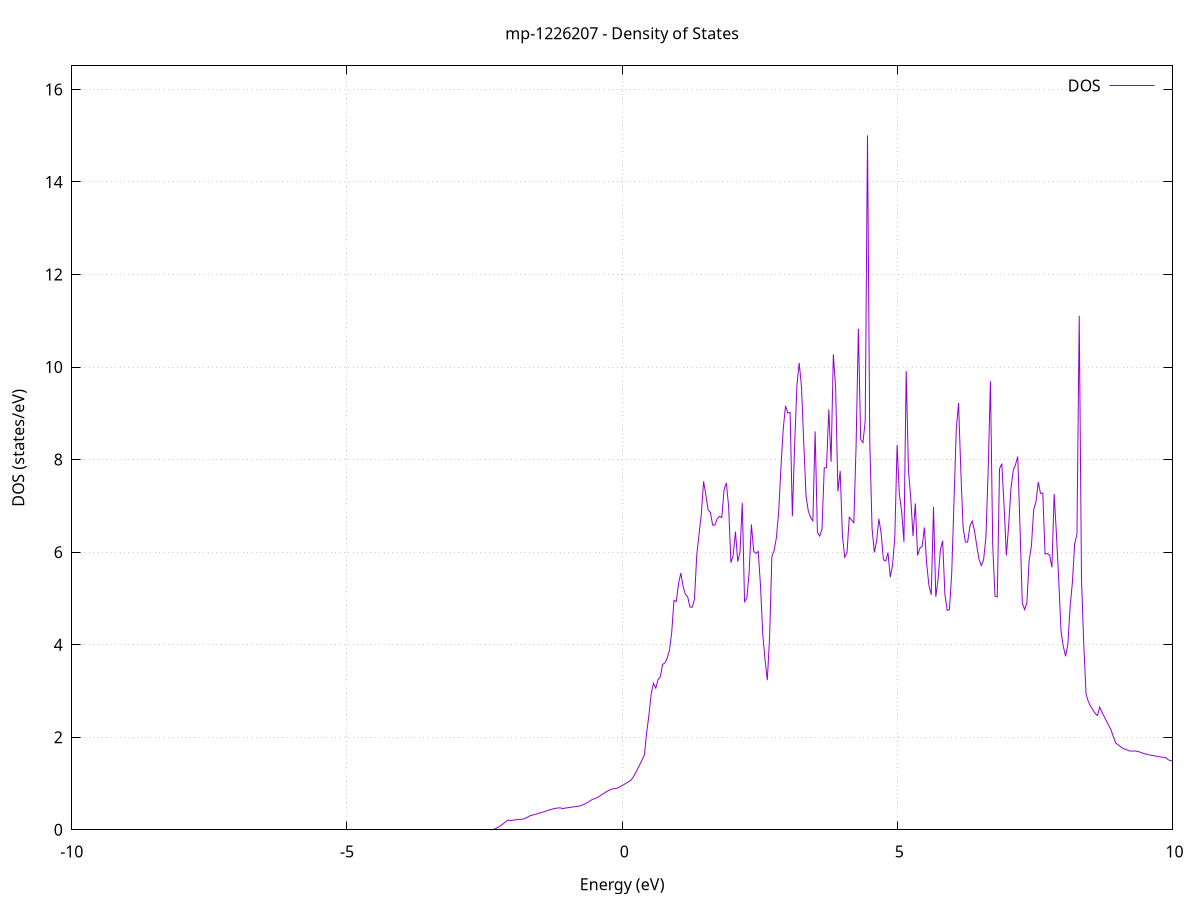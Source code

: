 set title 'mp-1226207 - Density of States'
set xlabel 'Energy (eV)'
set ylabel 'DOS (states/eV)'
set grid
set xrange [-10:10]
set yrange [0:16.508]
set xzeroaxis lt -1
set terminal png size 800,600
set output 'mp-1226207_dos_gnuplot.png'
plot '-' using 1:2 with lines title 'DOS'
-39.887400 0.000000
-39.846000 0.000000
-39.804600 0.000000
-39.763200 0.000000
-39.721900 0.000000
-39.680500 0.000000
-39.639100 0.000000
-39.597800 0.000000
-39.556400 0.000000
-39.515000 0.000000
-39.473700 0.000000
-39.432300 0.000000
-39.390900 0.000000
-39.349600 0.000000
-39.308200 0.000000
-39.266800 0.000000
-39.225500 0.000000
-39.184100 0.000000
-39.142700 0.000000
-39.101400 0.000000
-39.060000 0.000000
-39.018600 0.000000
-38.977300 0.000000
-38.935900 0.000000
-38.894500 0.000000
-38.853200 0.000000
-38.811800 0.000000
-38.770400 0.000000
-38.729100 0.000000
-38.687700 0.000000
-38.646300 0.000000
-38.605000 0.000000
-38.563600 0.000000
-38.522200 0.000000
-38.480900 0.000000
-38.439500 0.000000
-38.398100 0.000000
-38.356800 0.000000
-38.315400 0.000000
-38.274000 0.000000
-38.232700 0.000000
-38.191300 0.000000
-38.149900 0.000000
-38.108600 0.000000
-38.067200 0.000000
-38.025800 0.000000
-37.984500 0.000000
-37.943100 0.000000
-37.901700 0.000000
-37.860400 0.000000
-37.819000 0.000000
-37.777600 0.000000
-37.736300 0.000000
-37.694900 0.000000
-37.653500 0.000000
-37.612200 0.000000
-37.570800 0.000000
-37.529400 0.000000
-37.488100 0.000000
-37.446700 0.000000
-37.405300 0.000000
-37.364000 0.000000
-37.322600 0.000000
-37.281200 0.000000
-37.239900 0.000000
-37.198500 0.000000
-37.157100 0.000000
-37.115800 0.000000
-37.074400 0.000000
-37.033000 0.000000
-36.991700 0.000000
-36.950300 0.000000
-36.908900 0.000000
-36.867600 0.000000
-36.826200 0.000000
-36.784800 0.000000
-36.743500 0.000000
-36.702100 0.000000
-36.660700 0.000000
-36.619400 0.000000
-36.578000 0.000000
-36.536600 0.000000
-36.495300 0.000000
-36.453900 0.000000
-36.412500 0.000000
-36.371200 0.000000
-36.329800 0.000000
-36.288400 0.000000
-36.247100 0.000000
-36.205700 0.000000
-36.164300 0.000000
-36.122900 64.830500
-36.081600 61.146900
-36.040200 7.368800
-35.998800 8.934100
-35.957500 10.739800
-35.916100 20.530800
-35.874700 15.190400
-35.833400 2.715800
-35.792000 0.000000
-35.750600 0.000000
-35.709300 0.000000
-35.667900 0.000000
-35.626500 0.000000
-35.585200 0.000000
-35.543800 0.000000
-35.502400 0.000000
-35.461100 0.000000
-35.419700 0.000000
-35.378300 0.000000
-35.337000 0.000000
-35.295600 0.000000
-35.254200 0.000000
-35.212900 0.000000
-35.171500 0.000000
-35.130100 0.000000
-35.088800 0.000000
-35.047400 0.000000
-35.006000 0.000000
-34.964700 0.000000
-34.923300 0.000000
-34.881900 0.000000
-34.840600 0.000000
-34.799200 0.000000
-34.757800 0.000000
-34.716500 0.000000
-34.675100 0.000000
-34.633700 0.000000
-34.592400 0.000000
-34.551000 0.000000
-34.509600 0.000000
-34.468300 0.000000
-34.426900 0.000000
-34.385500 0.000000
-34.344200 0.000000
-34.302800 0.000000
-34.261400 0.000000
-34.220100 0.000000
-34.178700 0.000000
-34.137300 0.000000
-34.096000 0.000000
-34.054600 0.000000
-34.013200 0.000000
-33.971900 0.000000
-33.930500 0.000000
-33.889100 0.000000
-33.847800 0.000000
-33.806400 0.000000
-33.765000 0.000000
-33.723700 0.000000
-33.682300 0.000000
-33.640900 0.000000
-33.599600 0.000000
-33.558200 0.000000
-33.516800 0.000000
-33.475500 0.000000
-33.434100 0.000000
-33.392700 0.000000
-33.351400 0.000000
-33.310000 0.000000
-33.268600 0.000000
-33.227300 0.000000
-33.185900 0.000000
-33.144500 0.000000
-33.103200 0.000000
-33.061800 0.000000
-33.020400 0.000000
-32.979100 0.000000
-32.937700 0.000000
-32.896300 0.000000
-32.855000 0.000000
-32.813600 0.000000
-32.772200 0.000000
-32.730900 0.000000
-32.689500 0.000000
-32.648100 0.000000
-32.606800 0.000000
-32.565400 0.000000
-32.524000 0.000000
-32.482600 0.000000
-32.441300 0.000000
-32.399900 0.000000
-32.358500 0.000000
-32.317200 0.000000
-32.275800 0.000000
-32.234400 0.000000
-32.193100 0.000000
-32.151700 0.000000
-32.110300 0.000000
-32.069000 0.000000
-32.027600 0.000000
-31.986200 0.000000
-31.944900 0.000000
-31.903500 0.000000
-31.862100 0.000000
-31.820800 0.000000
-31.779400 0.000000
-31.738000 0.000000
-31.696700 0.000000
-31.655300 0.000000
-31.613900 0.000000
-31.572600 0.000000
-31.531200 0.000000
-31.489800 0.000000
-31.448500 0.000000
-31.407100 0.000000
-31.365700 0.000000
-31.324400 0.000000
-31.283000 0.000000
-31.241600 0.000000
-31.200300 0.000000
-31.158900 0.000000
-31.117500 0.000000
-31.076200 0.000000
-31.034800 0.000000
-30.993400 0.000000
-30.952100 0.000000
-30.910700 0.000000
-30.869300 0.000000
-30.828000 0.000000
-30.786600 0.000000
-30.745200 0.000000
-30.703900 0.000000
-30.662500 0.000000
-30.621100 0.000000
-30.579800 0.000000
-30.538400 0.000000
-30.497000 0.000000
-30.455700 0.000000
-30.414300 0.000000
-30.372900 0.000000
-30.331600 0.000000
-30.290200 0.000000
-30.248800 0.000000
-30.207500 0.000000
-30.166100 0.000000
-30.124700 0.000000
-30.083400 0.000000
-30.042000 0.000000
-30.000600 0.000000
-29.959300 0.000000
-29.917900 0.000000
-29.876500 0.000000
-29.835200 0.000000
-29.793800 0.000000
-29.752400 0.000000
-29.711100 0.000000
-29.669700 0.000000
-29.628300 0.000000
-29.587000 0.000000
-29.545600 0.000000
-29.504200 0.000000
-29.462900 0.000000
-29.421500 0.000000
-29.380100 0.000000
-29.338800 0.000000
-29.297400 0.000000
-29.256000 0.000000
-29.214700 0.000000
-29.173300 0.000000
-29.131900 0.000000
-29.090600 0.000000
-29.049200 0.000000
-29.007800 0.000000
-28.966500 0.000000
-28.925100 0.000000
-28.883700 0.000000
-28.842300 0.000000
-28.801000 0.000000
-28.759600 0.000000
-28.718200 0.000000
-28.676900 0.000000
-28.635500 0.000000
-28.594100 0.000000
-28.552800 0.000000
-28.511400 0.000000
-28.470000 0.000000
-28.428700 0.000000
-28.387300 0.000000
-28.345900 0.000000
-28.304600 0.000000
-28.263200 0.000000
-28.221800 0.000000
-28.180500 0.000000
-28.139100 0.000000
-28.097700 0.000000
-28.056400 0.000000
-28.015000 0.000000
-27.973600 0.000000
-27.932300 0.000000
-27.890900 0.000000
-27.849500 0.000000
-27.808200 0.000000
-27.766800 0.000000
-27.725400 0.000000
-27.684100 0.000000
-27.642700 0.000000
-27.601300 0.000000
-27.560000 0.000000
-27.518600 0.000000
-27.477200 0.000000
-27.435900 0.000000
-27.394500 0.000000
-27.353100 0.000000
-27.311800 0.000000
-27.270400 0.000000
-27.229000 0.000000
-27.187700 0.000000
-27.146300 0.000000
-27.104900 0.000000
-27.063600 0.000000
-27.022200 0.000000
-26.980800 0.000000
-26.939500 0.000000
-26.898100 0.000000
-26.856700 0.000000
-26.815400 0.000000
-26.774000 0.000000
-26.732600 0.000000
-26.691300 0.000000
-26.649900 0.000000
-26.608500 0.000000
-26.567200 0.000000
-26.525800 0.000000
-26.484400 0.000000
-26.443100 0.000000
-26.401700 0.000000
-26.360300 0.000000
-26.319000 0.000000
-26.277600 0.000000
-26.236200 0.000000
-26.194900 0.000000
-26.153500 0.000000
-26.112100 0.000000
-26.070800 0.000000
-26.029400 0.000000
-25.988000 0.000000
-25.946700 0.000000
-25.905300 0.000000
-25.863900 0.000000
-25.822600 0.000000
-25.781200 0.000000
-25.739800 0.000000
-25.698500 0.000000
-25.657100 0.000000
-25.615700 0.000000
-25.574400 0.000000
-25.533000 0.000000
-25.491600 0.000000
-25.450300 0.000000
-25.408900 0.000000
-25.367500 0.000000
-25.326100 0.000000
-25.284800 0.000000
-25.243400 0.000000
-25.202000 0.000000
-25.160700 0.000000
-25.119300 0.000000
-25.077900 0.000000
-25.036600 0.000000
-24.995200 0.000000
-24.953800 0.000000
-24.912500 0.000000
-24.871100 0.000000
-24.829700 0.000000
-24.788400 0.000000
-24.747000 0.000000
-24.705600 0.000000
-24.664300 0.000000
-24.622900 0.000000
-24.581500 0.000000
-24.540200 0.000000
-24.498800 0.000000
-24.457400 0.000000
-24.416100 0.000000
-24.374700 0.000000
-24.333300 0.000000
-24.292000 0.000000
-24.250600 0.000000
-24.209200 0.000000
-24.167900 0.000000
-24.126500 0.000000
-24.085100 0.000000
-24.043800 0.000000
-24.002400 0.000000
-23.961000 0.000000
-23.919700 0.000000
-23.878300 0.000000
-23.836900 0.000000
-23.795600 0.000000
-23.754200 0.000000
-23.712800 0.000000
-23.671500 0.000000
-23.630100 0.000000
-23.588700 0.000000
-23.547400 0.000000
-23.506000 0.000000
-23.464600 0.000000
-23.423300 0.000000
-23.381900 0.000000
-23.340500 0.000000
-23.299200 0.000000
-23.257800 0.000000
-23.216400 0.000000
-23.175100 0.000000
-23.133700 0.000000
-23.092300 0.000000
-23.051000 0.000000
-23.009600 0.000000
-22.968200 0.000000
-22.926900 0.000000
-22.885500 0.000000
-22.844100 0.000000
-22.802800 0.000000
-22.761400 0.000000
-22.720000 0.000000
-22.678700 0.000000
-22.637300 0.000000
-22.595900 0.000000
-22.554600 0.000000
-22.513200 0.000000
-22.471800 0.000000
-22.430500 0.000000
-22.389100 0.000000
-22.347700 0.000000
-22.306400 0.000000
-22.265000 0.000000
-22.223600 0.000000
-22.182300 0.000000
-22.140900 0.000000
-22.099500 0.000000
-22.058200 0.000000
-22.016800 0.000000
-21.975400 0.000000
-21.934100 0.000000
-21.892700 0.000000
-21.851300 0.000000
-21.810000 0.000000
-21.768600 0.000000
-21.727200 0.000000
-21.685800 0.000000
-21.644500 0.000000
-21.603100 0.000000
-21.561700 0.000000
-21.520400 0.000000
-21.479000 0.000000
-21.437600 0.000000
-21.396300 0.000000
-21.354900 0.000000
-21.313500 0.000000
-21.272200 0.000000
-21.230800 0.000000
-21.189400 0.000000
-21.148100 0.000000
-21.106700 0.000000
-21.065300 0.000000
-21.024000 0.000000
-20.982600 0.000000
-20.941200 0.000000
-20.899900 0.000000
-20.858500 0.000000
-20.817100 0.000000
-20.775800 0.000000
-20.734400 0.000000
-20.693000 0.000000
-20.651700 0.000000
-20.610300 0.000000
-20.568900 0.000000
-20.527600 0.000000
-20.486200 0.000000
-20.444800 0.000000
-20.403500 0.000000
-20.362100 0.000000
-20.320700 0.000000
-20.279400 0.000000
-20.238000 0.000000
-20.196600 0.000000
-20.155300 0.000000
-20.113900 0.000000
-20.072500 0.000000
-20.031200 0.000000
-19.989800 0.000000
-19.948400 0.000000
-19.907100 0.000000
-19.865700 0.000000
-19.824300 0.000000
-19.783000 0.000000
-19.741600 0.000000
-19.700200 0.000000
-19.658900 0.000000
-19.617500 0.000000
-19.576100 0.000000
-19.534800 0.000000
-19.493400 0.000000
-19.452000 0.000000
-19.410700 0.000000
-19.369300 0.000000
-19.327900 0.000000
-19.286600 0.000000
-19.245200 0.000000
-19.203800 0.000000
-19.162500 0.000000
-19.121100 0.000000
-19.079700 0.000000
-19.038400 0.000000
-18.997000 0.000000
-18.955600 0.000000
-18.914300 0.000000
-18.872900 0.000000
-18.831500 0.000000
-18.790200 0.000000
-18.748800 0.000000
-18.707400 0.000000
-18.666100 0.000000
-18.624700 0.000000
-18.583300 0.000000
-18.542000 0.000000
-18.500600 0.000000
-18.459200 0.000000
-18.417900 0.000000
-18.376500 0.000000
-18.335100 0.000000
-18.293800 0.000000
-18.252400 0.000000
-18.211000 0.000000
-18.169700 0.000000
-18.128300 0.000000
-18.086900 0.000000
-18.045500 0.000000
-18.004200 0.000000
-17.962800 0.000000
-17.921400 0.000000
-17.880100 0.000000
-17.838700 0.000000
-17.797300 0.000000
-17.756000 0.000000
-17.714600 0.000000
-17.673200 0.000000
-17.631900 0.000000
-17.590500 0.000000
-17.549100 0.000000
-17.507800 0.000000
-17.466400 0.000000
-17.425000 0.000000
-17.383700 0.000000
-17.342300 0.000000
-17.300900 0.000000
-17.259600 0.000000
-17.218200 0.000000
-17.176800 0.000000
-17.135500 0.000000
-17.094100 0.000000
-17.052700 0.000000
-17.011400 0.000000
-16.970000 0.000000
-16.928600 0.000000
-16.887300 0.000000
-16.845900 0.000000
-16.804500 0.000000
-16.763200 0.000000
-16.721800 0.000000
-16.680400 0.000000
-16.639100 0.000000
-16.597700 0.000000
-16.556300 0.000000
-16.515000 0.000000
-16.473600 0.000000
-16.432200 0.000000
-16.390900 0.000000
-16.349500 0.000000
-16.308100 0.000000
-16.266800 0.000000
-16.225400 0.000000
-16.184000 0.000000
-16.142700 0.000000
-16.101300 0.000000
-16.059900 0.000000
-16.018600 0.000000
-15.977200 0.000000
-15.935800 0.000000
-15.894500 0.000000
-15.853100 0.000000
-15.811700 0.000000
-15.770400 0.000000
-15.729000 0.000000
-15.687600 0.000000
-15.646300 0.000000
-15.604900 0.000000
-15.563500 0.000000
-15.522200 0.000000
-15.480800 0.000000
-15.439400 0.000000
-15.398100 0.000000
-15.356700 0.000000
-15.315300 0.000000
-15.274000 0.000000
-15.232600 0.000000
-15.191200 0.000000
-15.149900 0.000000
-15.108500 0.000000
-15.067100 0.000000
-15.025800 0.000000
-14.984400 0.000000
-14.943000 0.000000
-14.901700 0.000000
-14.860300 0.000000
-14.818900 0.000000
-14.777600 0.000000
-14.736200 0.000000
-14.694800 0.000000
-14.653500 0.000000
-14.612100 0.000000
-14.570700 0.000000
-14.529400 0.000000
-14.488000 0.000000
-14.446600 0.000000
-14.405200 0.000000
-14.363900 0.000000
-14.322500 0.000000
-14.281100 0.000000
-14.239800 0.000000
-14.198400 0.000000
-14.157000 0.000000
-14.115700 0.000000
-14.074300 0.000000
-14.032900 0.000000
-13.991600 0.000000
-13.950200 0.000000
-13.908800 0.000000
-13.867500 0.000000
-13.826100 0.000000
-13.784700 0.000000
-13.743400 0.000000
-13.702000 0.000000
-13.660600 0.000000
-13.619300 0.000000
-13.577900 0.000000
-13.536500 0.000000
-13.495200 0.000000
-13.453800 0.000000
-13.412400 0.000000
-13.371100 0.000000
-13.329700 0.000000
-13.288300 0.000000
-13.247000 0.000000
-13.205600 0.000000
-13.164200 0.000000
-13.122900 0.000000
-13.081500 0.000000
-13.040100 0.000000
-12.998800 0.000000
-12.957400 0.000000
-12.916000 0.000000
-12.874700 0.000000
-12.833300 0.000000
-12.791900 0.000000
-12.750600 0.000000
-12.709200 0.000000
-12.667800 0.000000
-12.626500 0.000000
-12.585100 0.000000
-12.543700 0.000000
-12.502400 0.000000
-12.461000 0.000000
-12.419600 0.000000
-12.378300 0.000000
-12.336900 0.000000
-12.295500 0.000000
-12.254200 0.000000
-12.212800 0.000000
-12.171400 0.000000
-12.130100 0.000000
-12.088700 0.000000
-12.047300 0.000000
-12.006000 0.000000
-11.964600 0.000000
-11.923200 0.000000
-11.881900 0.000000
-11.840500 0.000000
-11.799100 0.000000
-11.757800 0.000000
-11.716400 0.000000
-11.675000 0.000000
-11.633700 0.000000
-11.592300 0.000000
-11.550900 0.000000
-11.509600 0.000000
-11.468200 0.000000
-11.426800 0.000000
-11.385500 0.000000
-11.344100 0.000000
-11.302700 0.000000
-11.261400 0.000000
-11.220000 0.000000
-11.178600 0.000000
-11.137300 0.000000
-11.095900 0.000000
-11.054500 0.000000
-11.013200 0.000000
-10.971800 0.000000
-10.930400 0.000000
-10.889100 0.000000
-10.847700 0.000000
-10.806300 0.000000
-10.764900 0.000000
-10.723600 0.000000
-10.682200 0.000000
-10.640800 0.000000
-10.599500 0.000000
-10.558100 0.000000
-10.516700 0.000000
-10.475400 0.000000
-10.434000 0.000000
-10.392600 0.000000
-10.351300 0.000000
-10.309900 0.000000
-10.268500 0.000000
-10.227200 0.000000
-10.185800 0.000000
-10.144400 0.000000
-10.103100 0.000000
-10.061700 0.000000
-10.020300 0.000000
-9.979000 0.000000
-9.937600 0.000000
-9.896200 0.000000
-9.854900 0.000000
-9.813500 0.000000
-9.772100 0.000000
-9.730800 0.000000
-9.689400 0.000000
-9.648000 0.000000
-9.606700 0.000000
-9.565300 0.000000
-9.523900 0.000000
-9.482600 0.000000
-9.441200 0.000000
-9.399800 0.000000
-9.358500 0.000000
-9.317100 0.000000
-9.275700 0.000000
-9.234400 0.000000
-9.193000 0.000000
-9.151600 0.000000
-9.110300 0.000000
-9.068900 0.000000
-9.027500 0.000000
-8.986200 0.000000
-8.944800 0.000000
-8.903400 0.000000
-8.862100 0.000000
-8.820700 0.000000
-8.779300 0.000000
-8.738000 0.000000
-8.696600 0.000000
-8.655200 0.000000
-8.613900 0.000000
-8.572500 0.000000
-8.531100 0.000000
-8.489800 0.000000
-8.448400 0.000000
-8.407000 0.000000
-8.365700 0.000000
-8.324300 0.000000
-8.282900 0.000000
-8.241600 0.000000
-8.200200 0.000000
-8.158800 0.000000
-8.117500 0.000000
-8.076100 0.000000
-8.034700 0.000000
-7.993400 0.000000
-7.952000 0.000000
-7.910600 0.000000
-7.869300 0.000000
-7.827900 0.000000
-7.786500 0.000000
-7.745200 0.000000
-7.703800 0.000000
-7.662400 0.000000
-7.621100 0.000000
-7.579700 0.000000
-7.538300 0.000000
-7.497000 0.000000
-7.455600 0.000000
-7.414200 0.000000
-7.372900 0.000000
-7.331500 0.000000
-7.290100 0.000000
-7.248700 0.000000
-7.207400 0.000000
-7.166000 0.000000
-7.124600 0.000000
-7.083300 0.000000
-7.041900 0.000000
-7.000500 0.000000
-6.959200 0.000000
-6.917800 0.000000
-6.876400 0.000000
-6.835100 0.000000
-6.793700 0.000000
-6.752300 0.000000
-6.711000 0.000000
-6.669600 0.000000
-6.628200 0.000000
-6.586900 0.000000
-6.545500 0.000000
-6.504100 0.000000
-6.462800 0.000000
-6.421400 0.000000
-6.380000 0.000000
-6.338700 0.000000
-6.297300 0.000000
-6.255900 0.000000
-6.214600 0.000000
-6.173200 0.000000
-6.131800 0.000000
-6.090500 0.000000
-6.049100 0.000000
-6.007700 0.000000
-5.966400 0.000000
-5.925000 0.000000
-5.883600 0.000000
-5.842300 0.000000
-5.800900 0.000000
-5.759500 0.000000
-5.718200 0.000000
-5.676800 0.000000
-5.635400 0.000000
-5.594100 0.000000
-5.552700 0.000000
-5.511300 0.000000
-5.470000 0.000000
-5.428600 0.000000
-5.387200 0.000000
-5.345900 0.000000
-5.304500 0.000000
-5.263100 0.000000
-5.221800 0.000000
-5.180400 0.000000
-5.139000 0.000000
-5.097700 0.000000
-5.056300 0.000000
-5.014900 0.000000
-4.973600 0.000000
-4.932200 0.000000
-4.890800 0.000000
-4.849500 0.000000
-4.808100 0.000000
-4.766700 0.000000
-4.725400 0.000000
-4.684000 0.000000
-4.642600 0.000000
-4.601300 0.000000
-4.559900 0.000000
-4.518500 0.000000
-4.477200 0.000000
-4.435800 0.000000
-4.394400 0.000000
-4.353100 0.000000
-4.311700 0.000000
-4.270300 0.000000
-4.229000 0.000000
-4.187600 0.000000
-4.146200 0.000000
-4.104900 0.000000
-4.063500 0.000000
-4.022100 0.000000
-3.980800 0.000000
-3.939400 0.000000
-3.898000 0.000000
-3.856700 0.000000
-3.815300 0.000000
-3.773900 0.000000
-3.732600 0.000000
-3.691200 0.000000
-3.649800 0.000000
-3.608400 0.000000
-3.567100 0.000000
-3.525700 0.000000
-3.484300 0.000000
-3.443000 0.000000
-3.401600 0.000000
-3.360200 0.000000
-3.318900 0.000000
-3.277500 0.000000
-3.236100 0.000000
-3.194800 0.000000
-3.153400 0.000000
-3.112000 0.000000
-3.070700 0.000000
-3.029300 0.000000
-2.987900 0.000000
-2.946600 0.000000
-2.905200 0.000000
-2.863800 0.000000
-2.822500 0.000000
-2.781100 0.000000
-2.739700 0.000000
-2.698400 0.000000
-2.657000 0.000000
-2.615600 0.000000
-2.574300 0.000000
-2.532900 0.000000
-2.491500 0.000000
-2.450200 0.000000
-2.408800 0.000000
-2.367400 0.000400
-2.326100 0.013100
-2.284700 0.034200
-2.243300 0.061400
-2.202000 0.093400
-2.160600 0.130000
-2.119200 0.171000
-2.077900 0.207800
-2.036500 0.199600
-1.995100 0.205800
-1.953800 0.211700
-1.912400 0.217500
-1.871000 0.226000
-1.829700 0.227500
-1.788300 0.235500
-1.746900 0.256900
-1.705600 0.280700
-1.664200 0.306900
-1.622800 0.318500
-1.581500 0.331200
-1.540100 0.346700
-1.498700 0.362300
-1.457400 0.376700
-1.416000 0.391000
-1.374600 0.407500
-1.333300 0.425500
-1.291900 0.440500
-1.250500 0.452300
-1.209200 0.463100
-1.167800 0.470900
-1.126400 0.473900
-1.085100 0.459300
-1.043700 0.466500
-1.002300 0.474100
-0.961000 0.481500
-0.919600 0.488600
-0.878200 0.495200
-0.836900 0.501800
-0.795500 0.508700
-0.754100 0.521400
-0.712800 0.540400
-0.671400 0.563200
-0.630000 0.589500
-0.588700 0.619200
-0.547300 0.651700
-0.505900 0.672200
-0.464600 0.690600
-0.423200 0.716100
-0.381800 0.749600
-0.340500 0.781600
-0.299100 0.813100
-0.257700 0.841600
-0.216400 0.866100
-0.175000 0.883900
-0.133600 0.888500
-0.092300 0.897500
-0.050900 0.922200
-0.009500 0.949300
0.031900 0.977700
0.073200 1.006700
0.114600 1.036700
0.156000 1.069200
0.197300 1.130600
0.238700 1.220700
0.280100 1.313900
0.321400 1.412100
0.362800 1.510600
0.404200 1.619900
0.445500 2.095200
0.486900 2.481400
0.528300 2.940600
0.569600 3.163900
0.611000 3.060000
0.652400 3.245500
0.693700 3.305500
0.735100 3.573700
0.776500 3.604400
0.817800 3.709000
0.859200 3.873000
0.900600 4.264100
0.941900 4.958700
0.983300 4.932200
1.024700 5.316800
1.066000 5.547000
1.107400 5.259400
1.148800 5.086900
1.190100 5.038400
1.231500 4.814200
1.272900 4.809800
1.314200 4.981300
1.355600 5.936000
1.397000 6.383200
1.438300 6.818400
1.479700 7.529400
1.521100 7.234800
1.562400 6.914300
1.603800 6.857000
1.645200 6.582800
1.686500 6.585400
1.727900 6.720600
1.769300 6.775000
1.810600 6.746600
1.852000 7.352100
1.893400 7.494300
1.934700 6.990900
1.976100 5.773900
2.017500 5.927400
2.058800 6.442900
2.100200 5.795600
2.141600 6.000300
2.182900 7.064100
2.224300 4.932300
2.265700 5.007000
2.307000 5.548100
2.348400 6.600300
2.389800 6.019900
2.431100 5.972100
2.472500 6.015100
2.513900 5.275700
2.555200 4.220100
2.596600 3.673100
2.638000 3.233300
2.679300 4.168600
2.720700 5.904400
2.762100 6.037200
2.803400 6.319400
2.844800 6.872000
2.886200 7.843200
2.927500 8.669500
2.968900 9.158000
3.010300 9.007900
3.051600 9.018300
3.093000 6.773900
3.134400 8.322600
3.175700 9.607100
3.217100 10.089500
3.258500 9.575500
3.299800 8.365500
3.341200 7.219100
3.382600 6.886600
3.423900 6.752700
3.465300 6.676000
3.506700 8.608700
3.548000 6.424800
3.589400 6.347100
3.630800 6.490100
3.672200 7.817800
3.713500 7.828400
3.754900 9.082600
3.796300 7.951900
3.837600 10.275000
3.879000 9.557400
3.920400 7.314000
3.961700 7.754400
4.003100 6.347100
4.044500 5.891300
4.085800 5.984100
4.127200 6.754700
4.168600 6.696600
4.209900 6.634900
4.251300 8.329400
4.292700 10.828200
4.334000 8.436500
4.375400 8.366200
4.416800 8.832700
4.458100 15.007300
4.499500 8.401600
4.540900 6.517600
4.582200 5.994700
4.623600 6.245000
4.665000 6.720900
4.706300 6.402500
4.747700 5.835000
4.789100 5.808400
4.830400 5.992200
4.871800 5.458800
4.913200 5.715900
4.954500 6.319900
4.995900 8.319400
5.037300 7.243900
5.078600 6.883300
5.120000 6.222000
5.161400 9.912900
5.202700 7.763300
5.244100 7.167800
5.285500 6.346900
5.326800 7.051000
5.368200 5.928300
5.409600 6.085400
5.450900 6.128700
5.492300 6.532600
5.533700 5.743500
5.575000 5.274600
5.616400 5.081100
5.657800 6.977000
5.699100 5.033700
5.740500 5.410300
5.781900 6.042500
5.823200 6.245500
5.864600 5.093300
5.906000 4.739300
5.947300 4.758100
5.988700 5.552500
6.030100 7.116100
6.071400 8.653500
6.112800 9.222300
6.154200 7.740400
6.195500 6.526700
6.236900 6.220100
6.278300 6.218500
6.319600 6.567800
6.361000 6.672000
6.402400 6.463600
6.443700 6.134200
6.485100 5.841100
6.526500 5.707900
6.567800 5.836700
6.609200 6.304300
6.650600 7.758200
6.691900 9.693100
6.733300 6.147400
6.774700 5.050600
6.816000 5.033200
6.857400 7.802300
6.898800 7.911700
6.940100 6.990700
6.981500 5.929500
7.022900 6.575700
7.064200 7.364000
7.105600 7.762700
7.147000 7.888200
7.188300 8.065800
7.229700 6.506800
7.271100 4.900800
7.312500 4.758600
7.353800 4.898900
7.395200 5.819800
7.436600 6.135800
7.477900 6.921100
7.519300 7.086100
7.560700 7.514300
7.602000 7.270100
7.643400 7.274100
7.684800 5.959200
7.726100 5.970700
7.767500 5.930000
7.808900 5.671000
7.850200 7.257800
7.891600 6.370800
7.933000 5.397600
7.974300 4.295100
8.015700 3.964800
8.057100 3.750400
8.098400 4.001900
8.139800 4.822000
8.181200 5.345100
8.222500 6.181900
8.263900 6.385200
8.305300 11.109400
8.346600 5.411100
8.388000 4.004700
8.429400 2.928100
8.470700 2.770800
8.512100 2.669400
8.553500 2.593000
8.594800 2.513700
8.636200 2.469500
8.677600 2.651000
8.718900 2.537200
8.760300 2.442800
8.801700 2.346400
8.843000 2.251400
8.884400 2.154500
8.925800 2.010000
8.967100 1.877400
9.008500 1.839200
9.049900 1.802600
9.091200 1.764200
9.132600 1.741900
9.174000 1.726300
9.215300 1.703400
9.256700 1.702200
9.298100 1.702100
9.339400 1.700500
9.380800 1.688800
9.422200 1.672500
9.463500 1.654000
9.504900 1.637600
9.546300 1.626300
9.587600 1.616600
9.629000 1.607500
9.670400 1.598300
9.711700 1.589100
9.753100 1.580100
9.794500 1.572300
9.835800 1.565800
9.877200 1.560700
9.918600 1.515500
9.959900 1.495500
10.001300 1.488100
10.042700 1.483600
10.084000 1.478300
10.125400 1.471000
10.166800 1.527500
10.208100 1.637100
10.249500 1.640500
10.290900 1.537000
10.332200 1.452100
10.373600 1.397600
10.415000 1.368100
10.456300 1.349000
10.497700 1.335500
10.539100 1.326100
10.580400 1.335700
10.621800 1.356000
10.663200 1.387900
10.704500 1.401600
10.745900 1.370100
10.787300 1.360300
10.828700 1.354800
10.870000 1.354000
10.911400 1.353400
10.952800 1.351800
10.994100 1.345300
11.035500 1.338600
11.076900 1.331100
11.118200 1.299400
11.159600 1.287500
11.201000 1.276900
11.242300 1.272400
11.283700 1.574900
11.325100 1.180700
11.366400 1.180800
11.407800 1.163500
11.449200 1.158000
11.490500 1.153100
11.531900 1.148600
11.573300 1.145200
11.614600 1.142800
11.656000 1.143800
11.697400 1.391000
11.738700 1.260800
11.780100 1.094300
11.821500 1.108400
11.862800 1.114500
11.904200 1.170200
11.945600 1.256700
11.986900 1.239100
12.028300 1.139300
12.069700 0.960700
12.111000 0.930600
12.152400 0.944400
12.193800 0.915500
12.235100 0.909900
12.276500 0.903600
12.317900 0.900300
12.359200 0.914500
12.400600 0.942500
12.442000 0.975500
12.483300 0.937300
12.524700 0.933600
12.566100 0.940100
12.607400 0.944800
12.648800 0.960100
12.690200 0.992800
12.731500 1.042000
12.772900 1.040300
12.814300 1.050600
12.855600 1.069500
12.897000 1.054900
12.938400 1.064400
12.979700 1.091700
13.021100 1.161800
13.062500 1.487800
13.103800 3.033200
13.145200 2.762600
13.186600 2.431900
13.227900 2.268100
13.269300 2.123100
13.310700 2.025100
13.352000 1.897600
13.393400 1.752200
13.434800 1.533900
13.476100 1.341100
13.517500 1.256800
13.558900 1.241200
13.600200 1.264900
13.641600 1.335400
13.683000 1.450900
13.724300 1.546800
13.765700 1.738700
13.807100 1.801100
13.848400 1.752000
13.889800 1.642000
13.931200 1.661600
13.972500 1.692100
14.013900 1.709900
14.055300 1.711600
14.096600 1.706000
14.138000 1.670900
14.179400 1.637000
14.220700 1.608700
14.262100 1.593100
14.303500 1.560400
14.344800 1.545900
14.386200 1.715000
14.427600 1.756100
14.469000 1.613500
14.510300 1.511100
14.551700 1.379000
14.593100 1.338900
14.634400 1.344000
14.675800 1.359000
14.717200 1.386300
14.758500 1.388200
14.799900 1.404300
14.841300 1.425200
14.882600 1.424500
14.924000 1.474800
14.965400 1.519800
15.006700 1.580800
15.048100 1.701800
15.089500 1.749100
15.130800 1.557600
15.172200 1.456900
15.213600 1.403100
15.254900 1.397900
15.296300 1.403200
15.337700 1.419000
15.379000 1.404500
15.420400 1.368300
15.461800 1.336200
15.503100 1.311300
15.544500 1.291200
15.585900 1.273100
15.627200 1.258500
15.668600 1.240300
15.710000 1.232900
15.751300 1.239400
15.792700 1.261400
15.834100 1.340000
15.875400 1.344400
15.916800 1.293300
15.958200 1.295100
15.999500 1.385800
16.040900 1.587600
16.082300 1.617000
16.123600 1.547100
16.165000 1.519300
16.206400 1.501400
16.247700 1.488700
16.289100 1.482500
16.330500 1.483400
16.371800 1.487000
16.413200 1.493900
16.454600 1.491300
16.495900 1.487300
16.537300 1.477200
16.578700 1.480500
16.620000 1.551300
16.661400 1.614600
16.702800 1.558200
16.744100 1.510700
16.785500 1.476200
16.826900 1.452500
16.868200 1.435400
16.909600 1.439700
16.951000 1.447900
16.992300 1.457200
17.033700 1.472300
17.075100 1.575600
17.116400 1.869800
17.157800 2.042700
17.199200 2.049300
17.240500 2.032500
17.281900 2.061500
17.323300 2.130600
17.364600 2.152800
17.406000 2.136500
17.447400 2.096000
17.488700 2.055900
17.530100 2.077100
17.571500 2.209000
17.612800 1.891500
17.654200 1.794700
17.695600 1.738600
17.736900 1.682000
17.778300 1.625200
17.819700 1.584000
17.861000 1.566000
17.902400 1.555600
17.943800 1.548800
17.985100 1.544600
18.026500 1.542800
18.067900 1.540600
18.109300 1.537600
18.150600 1.551700
18.192000 1.591800
18.233400 1.627600
18.274700 1.656800
18.316100 1.676900
18.357500 1.692800
18.398800 1.718300
18.440200 1.815400
18.481600 1.989400
18.522900 2.125000
18.564300 2.133000
18.605700 2.131600
18.647000 2.117300
18.688400 2.119700
18.729800 2.140100
18.771100 2.191800
18.812500 2.233300
18.853900 2.257300
18.895200 2.261900
18.936600 2.253600
18.978000 2.244300
19.019300 2.240900
19.060700 2.254500
19.102100 2.228400
19.143400 2.309700
19.184800 2.373400
19.226200 2.302800
19.267500 2.152500
19.308900 2.026200
19.350300 1.983900
19.391600 2.124500
19.433000 2.122500
19.474400 2.076700
19.515700 2.136400
19.557100 2.165600
19.598500 2.195100
19.639800 2.211600
19.681200 2.223400
19.722600 2.217800
19.763900 2.206600
19.805300 2.193800
19.846700 2.228600
19.888000 2.384700
19.929400 2.475000
19.970800 2.543900
20.012100 2.544600
20.053500 2.533000
20.094900 2.438000
20.136200 2.304600
20.177600 2.234000
20.219000 2.264800
20.260300 2.307900
20.301700 2.356600
20.343100 2.386400
20.384400 2.405300
20.425800 2.422600
20.467200 2.429700
20.508500 2.469100
20.549900 2.451800
20.591300 2.477100
20.632600 2.620700
20.674000 2.750600
20.715400 2.534300
20.756700 2.437600
20.798100 2.418800
20.839500 2.429300
20.880800 2.471900
20.922200 2.546800
20.963600 2.620400
21.004900 2.680400
21.046300 2.815500
21.087700 2.775500
21.129000 2.843400
21.170400 2.907900
21.211800 2.951900
21.253100 2.950900
21.294500 2.949000
21.335900 2.977600
21.377200 2.989000
21.418600 2.875500
21.460000 2.767100
21.501300 2.673000
21.542700 2.570500
21.584100 2.502000
21.625400 2.461500
21.666800 2.451900
21.708200 2.480400
21.749600 2.541400
21.790900 2.605000
21.832300 2.699400
21.873700 2.790900
21.915000 2.878800
21.956400 2.936800
21.997800 2.899900
22.039100 2.878100
22.080500 2.889700
22.121900 2.878800
22.163200 2.843400
22.204600 2.963800
22.246000 2.763800
22.287300 2.776600
22.328700 2.880600
22.370100 3.080500
22.411400 3.041700
22.452800 3.060300
22.494200 3.154200
22.535500 3.255000
22.576900 3.335500
22.618300 3.277400
22.659600 3.205200
22.701000 3.149000
22.742400 3.121800
22.783700 3.128500
22.825100 3.392600
22.866500 3.341900
22.907800 3.123100
22.949200 3.029800
22.990600 3.223800
23.031900 3.431700
23.073300 3.420300
23.114700 3.111800
23.156000 3.042200
23.197400 3.139300
23.238800 3.239400
23.280100 3.181300
23.321500 3.080200
23.362900 2.858900
23.404200 2.784100
23.445600 2.771100
23.487000 2.773400
23.528300 2.761700
23.569700 2.761200
23.611100 2.784700
23.652400 2.826700
23.693800 2.864200
23.735200 2.901900
23.776500 2.937800
23.817900 2.948200
23.859300 2.953100
23.900600 3.003900
23.942000 3.175500
23.983400 3.344000
24.024700 3.817600
24.066100 3.634200
24.107500 3.258700
24.148800 3.009900
24.190200 2.762400
24.231600 2.676400
24.272900 2.670300
24.314300 2.673600
24.355700 2.657500
24.397000 2.560000
24.438400 2.535400
24.479800 2.525700
24.521100 2.511200
24.562500 2.514600
24.603900 2.525900
24.645200 2.541500
24.686600 2.521300
24.728000 2.519400
24.769300 2.468800
24.810700 2.424800
24.852100 2.413900
24.893400 2.415000
24.934800 2.447700
24.976200 2.432900
25.017500 2.369100
25.058900 2.321100
25.100300 2.268900
25.141600 2.203900
25.183000 2.134900
25.224400 2.077500
25.265700 2.049600
25.307100 2.036000
25.348500 2.034300
25.389900 2.072900
25.431200 2.033100
25.472600 2.000200
25.514000 1.958400
25.555300 1.925900
25.596700 1.908500
25.638100 1.915700
25.679400 1.893400
25.720800 1.891300
25.762200 1.914500
25.803500 1.962800
25.844900 1.988400
25.886300 1.990300
25.927600 2.015000
25.969000 2.038600
26.010400 2.045300
26.051700 1.983100
26.093100 1.952800
26.134500 1.940900
26.175800 1.933400
26.217200 1.931900
26.258600 1.957400
26.299900 2.031800
26.341300 2.165200
26.382700 2.298800
26.424000 2.404700
26.465400 2.522000
26.506800 2.600800
26.548100 2.651900
26.589500 2.685700
26.630900 2.704100
26.672200 2.675800
26.713600 2.656100
26.755000 2.627600
26.796300 2.630400
26.837700 2.576200
26.879100 2.711500
26.920400 2.699600
26.961800 2.629600
27.003200 2.668900
27.044500 2.775600
27.085900 2.889000
27.127300 2.994500
27.168600 3.114900
27.210000 3.300200
27.251400 3.504200
27.292700 3.677300
27.334100 3.592300
27.375500 3.462300
27.416800 3.340500
27.458200 3.332500
27.499600 3.561100
27.540900 3.811200
27.582300 3.972500
27.623700 4.198100
27.665000 4.375600
27.706400 4.597700
27.747800 4.509100
27.789100 4.556800
27.830500 4.551900
27.871900 4.143600
27.913200 4.146100
27.954600 4.147800
27.996000 4.080100
28.037300 3.942100
28.078700 3.807800
28.120100 3.710800
28.161400 3.916600
28.202800 3.363600
28.244200 3.042900
28.285500 2.809200
28.326900 2.747800
28.368300 2.885700
28.409600 2.831000
28.451000 2.796800
28.492400 2.897400
28.533700 2.918400
28.575100 2.979100
28.616500 3.059000
28.657800 3.217000
28.699200 3.229200
28.740600 3.269400
28.781900 2.994400
28.823300 2.930700
28.864700 2.900200
28.906000 2.865000
28.947400 2.825400
28.988800 2.831100
29.030200 2.897400
29.071500 2.952500
29.112900 2.944700
29.154300 2.888900
29.195600 2.799000
29.237000 3.007800
29.278400 2.720900
29.319700 2.636600
29.361100 2.583200
29.402500 2.588200
29.443800 2.678800
29.485200 2.760100
29.526600 2.838900
29.567900 2.965900
29.609300 3.021300
29.650700 3.082400
29.692000 3.075800
29.733400 3.081900
29.774800 2.874500
29.816100 2.752400
29.857500 2.718100
29.898900 2.649700
29.940200 2.338500
29.981600 2.263400
30.023000 2.222500
30.064300 2.228000
30.105700 2.329900
30.147100 2.270400
30.188400 2.117800
30.229800 2.012400
30.271200 1.936400
30.312500 1.841200
30.353900 1.807500
30.395300 1.800400
30.436600 1.791700
30.478000 1.793700
30.519400 1.813100
30.560700 1.821400
30.602100 1.794100
30.643500 1.657700
30.684800 1.585700
30.726200 1.503400
30.767600 1.452500
30.808900 1.436300
30.850300 1.433600
30.891700 1.441700
30.933000 1.464400
30.974400 1.513500
31.015800 1.561600
31.057100 1.626300
31.098500 1.693800
31.139900 1.752000
31.181200 1.719900
31.222600 1.702400
31.264000 1.707700
31.305300 1.715400
31.346700 1.768300
31.388100 1.812500
31.429400 1.867800
31.470800 1.923600
31.512200 1.980600
31.553500 2.029200
31.594900 2.019700
31.636300 2.048500
31.677600 2.070200
31.719000 2.061800
31.760400 2.074900
31.801700 2.085000
31.843100 2.088100
31.884500 2.115300
31.925800 2.114200
31.967200 2.342500
32.008600 2.415300
32.049900 2.469700
32.091300 2.468500
32.132700 2.455100
32.174000 2.497300
32.215400 2.598000
32.256800 2.729000
32.298100 2.846800
32.339500 2.677800
32.380900 2.623800
32.422200 2.387100
32.463600 2.422900
32.505000 2.655000
32.546400 2.877900
32.587700 2.998000
32.629100 2.955500
32.670500 2.970500
32.711800 2.985200
32.753200 2.927800
32.794600 2.950500
32.835900 2.898000
32.877300 2.868900
32.918700 2.868900
32.960000 2.826700
33.001400 2.702100
33.042800 2.833600
33.084100 2.993400
33.125500 3.217300
33.166900 3.357000
33.208200 3.044200
33.249600 2.897700
33.291000 2.754200
33.332300 2.701100
33.373700 2.706000
33.415100 2.724100
33.456400 2.732100
33.497800 2.741500
33.539200 2.747700
33.580500 2.880700
33.621900 2.868400
33.663300 3.219300
33.704600 3.173400
33.746000 3.187900
33.787400 3.143400
33.828700 3.139700
33.870100 3.304200
33.911500 3.446900
33.952800 3.401500
33.994200 3.353000
34.035600 3.543200
34.076900 3.506700
34.118300 3.315500
34.159700 3.111600
34.201000 2.966700
34.242400 2.904300
34.283800 2.864300
34.325100 2.839800
34.366500 3.020300
34.407900 3.367300
34.449200 3.657600
34.490600 4.075900
34.532000 4.370500
34.573300 4.119200
34.614700 3.985700
34.656100 3.969700
34.697400 3.885200
34.738800 4.058900
34.780200 3.872800
34.821500 3.588700
34.862900 3.824300
34.904300 4.055800
34.945600 4.098700
34.987000 4.097800
35.028400 4.852300
35.069700 5.496900
35.111100 4.704600
35.152500 4.394600
35.193800 4.147800
35.235200 3.916800
35.276600 3.816600
35.317900 3.934900
35.359300 4.036800
35.400700 4.270300
35.442000 4.271100
35.483400 4.514600
35.524800 4.298100
35.566100 4.049200
35.607500 3.770700
35.648900 3.706400
35.690200 3.642700
35.731600 3.935000
35.773000 4.261400
35.814300 4.469300
35.855700 4.411200
35.897100 4.972900
35.938400 4.751200
35.979800 4.460500
36.021200 4.110300
36.062500 3.988200
36.103900 3.739100
36.145300 3.652800
36.186700 3.671300
36.228000 3.550500
36.269400 3.428800
36.310800 3.355700
36.352100 3.378800
36.393500 3.257200
36.434900 3.105900
36.476200 3.121200
36.517600 3.036900
36.559000 2.916400
36.600300 2.831800
36.641700 2.662000
36.683100 2.395900
36.724400 2.250600
36.765800 2.174800
36.807200 2.126900
36.848500 2.047800
36.889900 2.044200
36.931300 2.072200
36.972600 2.101900
37.014000 2.310400
37.055400 2.298900
37.096700 2.231900
37.138100 2.137500
37.179500 2.013200
37.220800 1.835700
37.262200 1.734800
37.303600 1.707600
37.344900 1.717400
37.386300 1.737400
37.427700 1.753000
37.469000 1.800100
37.510400 1.781500
37.551800 1.689100
37.593100 1.531000
37.634500 1.347400
37.675900 1.183900
37.717200 1.067600
37.758600 0.987400
37.800000 0.905600
37.841300 0.819000
37.882700 0.775200
37.924100 0.753100
37.965400 0.746600
38.006800 0.740200
38.048200 0.730100
38.089500 0.716000
38.130900 0.700300
38.172300 0.696800
38.213600 0.695400
38.255000 0.775400
38.296400 0.688300
38.337700 0.569800
38.379100 0.454700
38.420500 0.424200
38.461800 0.390900
38.503200 0.355000
38.544600 0.316600
38.585900 0.275500
38.627300 0.232600
38.668700 0.209200
38.710000 0.189100
38.751400 0.169100
38.792800 0.149100
38.834100 0.129300
38.875500 0.109600
38.916900 0.089500
38.958200 0.067300
38.999600 0.043400
39.041000 0.018100
39.082300 0.000700
39.123700 0.000000
39.165100 0.000000
39.206400 0.000000
39.247800 0.000000
39.289200 0.000000
39.330500 0.000000
39.371900 0.000000
39.413300 0.000000
39.454600 0.000000
39.496000 0.000000
39.537400 0.000000
39.578700 0.000000
39.620100 0.000000
39.661500 0.000000
39.702800 0.000000
39.744200 0.000000
39.785600 0.000000
39.827000 0.000000
39.868300 0.000000
39.909700 0.000000
39.951100 0.000000
39.992400 0.000000
40.033800 0.000000
40.075200 0.000000
40.116500 0.000000
40.157900 0.000000
40.199300 0.000000
40.240600 0.000000
40.282000 0.000000
40.323400 0.000000
40.364700 0.000000
40.406100 0.000000
40.447500 0.000000
40.488800 0.000000
40.530200 0.000000
40.571600 0.000000
40.612900 0.000000
40.654300 0.000000
40.695700 0.000000
40.737000 0.000000
40.778400 0.000000
40.819800 0.000000
40.861100 0.000000
40.902500 0.000000
40.943900 0.000000
40.985200 0.000000
41.026600 0.000000
41.068000 0.000000
41.109300 0.000000
41.150700 0.000000
41.192100 0.000000
41.233400 0.000000
41.274800 0.000000
41.316200 0.000000
41.357500 0.000000
41.398900 0.000000
41.440300 0.000000
41.481600 0.000000
41.523000 0.000000
41.564400 0.000000
41.605700 0.000000
41.647100 0.000000
41.688500 0.000000
41.729800 0.000000
41.771200 0.000000
41.812600 0.000000
41.853900 0.000000
41.895300 0.000000
41.936700 0.000000
41.978000 0.000000
42.019400 0.000000
42.060800 0.000000
42.102100 0.000000
42.143500 0.000000
42.184900 0.000000
42.226200 0.000000
42.267600 0.000000
42.309000 0.000000
42.350300 0.000000
42.391700 0.000000
42.433100 0.000000
42.474400 0.000000
42.515800 0.000000
42.557200 0.000000
42.598500 0.000000
42.639900 0.000000
42.681300 0.000000
42.722600 0.000000
42.764000 0.000000
42.805400 0.000000
42.846700 0.000000
e
